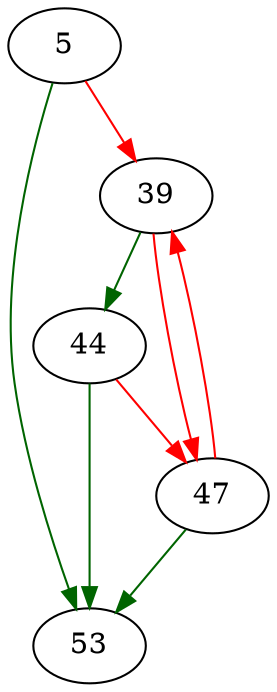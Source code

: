 strict digraph "dtoastr" {
	// Node definitions.
	5 [entry=true];
	53;
	39;
	44;
	47;

	// Edge definitions.
	5 -> 53 [
		color=darkgreen
		cond=true
	];
	5 -> 39 [
		color=red
		cond=false
	];
	39 -> 44 [
		color=darkgreen
		cond=true
	];
	39 -> 47 [
		color=red
		cond=false
	];
	44 -> 53 [
		color=darkgreen
		cond=true
	];
	44 -> 47 [
		color=red
		cond=false
	];
	47 -> 53 [
		color=darkgreen
		cond=true
	];
	47 -> 39 [
		color=red
		cond=false
	];
}